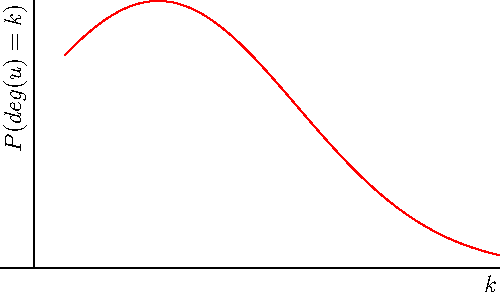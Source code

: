 import graph;

size(250,150,IgnoreAspect);

real f(real x) {return exp( -(x*5-2)^2 / 10 )   ; }
pair F(real x) {return (x,f(x));}

xaxis("$k$");
yaxis("$P(deg(u) = k)$",0);

draw(graph(f,0.1,1.5,operator ..),red);

// labely(1,E);
// label("$e^x$",F(1),SE);
